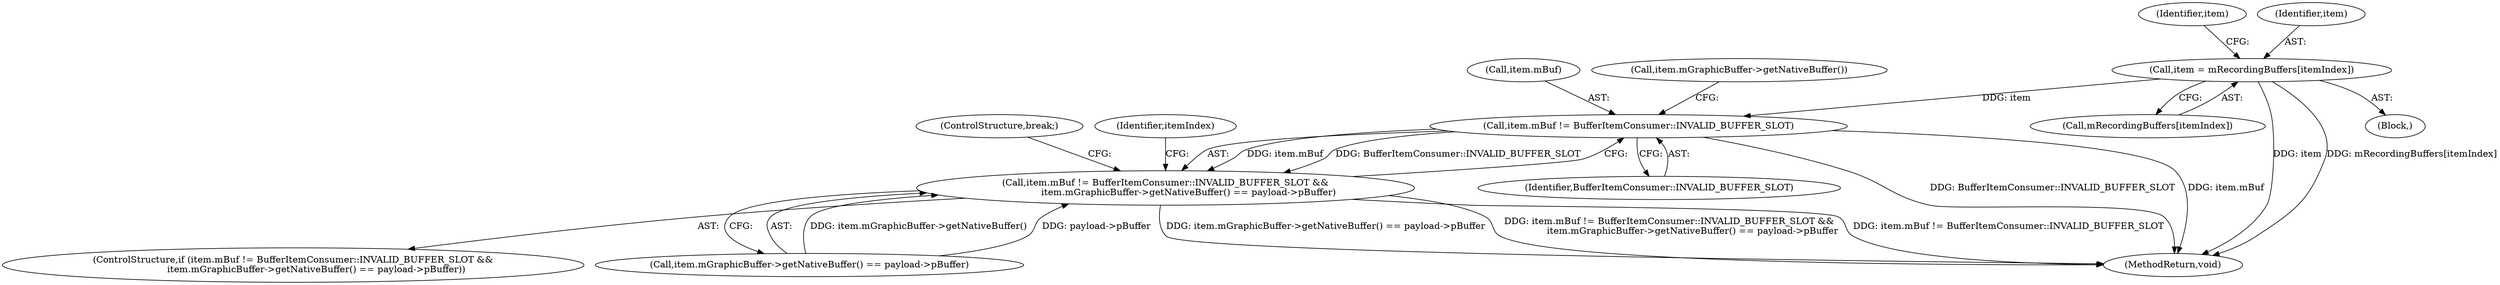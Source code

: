 digraph "0_Android_1f24c730ab6ca5aff1e3137b340b8aeaeda4bdbc_3@array" {
"1000175" [label="(Call,item = mRecordingBuffers[itemIndex])"];
"1000182" [label="(Call,item.mBuf != BufferItemConsumer::INVALID_BUFFER_SLOT)"];
"1000181" [label="(Call,item.mBuf != BufferItemConsumer::INVALID_BUFFER_SLOT &&\n                item.mGraphicBuffer->getNativeBuffer() == payload->pBuffer)"];
"1000181" [label="(Call,item.mBuf != BufferItemConsumer::INVALID_BUFFER_SLOT &&\n                item.mGraphicBuffer->getNativeBuffer() == payload->pBuffer)"];
"1000180" [label="(ControlStructure,if (item.mBuf != BufferItemConsumer::INVALID_BUFFER_SLOT &&\n                item.mGraphicBuffer->getNativeBuffer() == payload->pBuffer))"];
"1000186" [label="(Identifier,BufferItemConsumer::INVALID_BUFFER_SLOT)"];
"1000177" [label="(Call,mRecordingBuffers[itemIndex])"];
"1000184" [label="(Identifier,item)"];
"1000250" [label="(MethodReturn,void)"];
"1000182" [label="(Call,item.mBuf != BufferItemConsumer::INVALID_BUFFER_SLOT)"];
"1000175" [label="(Call,item = mRecordingBuffers[itemIndex])"];
"1000173" [label="(Block,)"];
"1000183" [label="(Call,item.mBuf)"];
"1000193" [label="(ControlStructure,break;)"];
"1000176" [label="(Identifier,item)"];
"1000188" [label="(Call,item.mGraphicBuffer->getNativeBuffer())"];
"1000187" [label="(Call,item.mGraphicBuffer->getNativeBuffer() == payload->pBuffer)"];
"1000172" [label="(Identifier,itemIndex)"];
"1000175" -> "1000173"  [label="AST: "];
"1000175" -> "1000177"  [label="CFG: "];
"1000176" -> "1000175"  [label="AST: "];
"1000177" -> "1000175"  [label="AST: "];
"1000184" -> "1000175"  [label="CFG: "];
"1000175" -> "1000250"  [label="DDG: item"];
"1000175" -> "1000250"  [label="DDG: mRecordingBuffers[itemIndex]"];
"1000175" -> "1000182"  [label="DDG: item"];
"1000182" -> "1000181"  [label="AST: "];
"1000182" -> "1000186"  [label="CFG: "];
"1000183" -> "1000182"  [label="AST: "];
"1000186" -> "1000182"  [label="AST: "];
"1000188" -> "1000182"  [label="CFG: "];
"1000181" -> "1000182"  [label="CFG: "];
"1000182" -> "1000250"  [label="DDG: BufferItemConsumer::INVALID_BUFFER_SLOT"];
"1000182" -> "1000250"  [label="DDG: item.mBuf"];
"1000182" -> "1000181"  [label="DDG: item.mBuf"];
"1000182" -> "1000181"  [label="DDG: BufferItemConsumer::INVALID_BUFFER_SLOT"];
"1000181" -> "1000180"  [label="AST: "];
"1000181" -> "1000187"  [label="CFG: "];
"1000187" -> "1000181"  [label="AST: "];
"1000193" -> "1000181"  [label="CFG: "];
"1000172" -> "1000181"  [label="CFG: "];
"1000181" -> "1000250"  [label="DDG: item.mGraphicBuffer->getNativeBuffer() == payload->pBuffer"];
"1000181" -> "1000250"  [label="DDG: item.mBuf != BufferItemConsumer::INVALID_BUFFER_SLOT &&\n                item.mGraphicBuffer->getNativeBuffer() == payload->pBuffer"];
"1000181" -> "1000250"  [label="DDG: item.mBuf != BufferItemConsumer::INVALID_BUFFER_SLOT"];
"1000187" -> "1000181"  [label="DDG: item.mGraphicBuffer->getNativeBuffer()"];
"1000187" -> "1000181"  [label="DDG: payload->pBuffer"];
}
